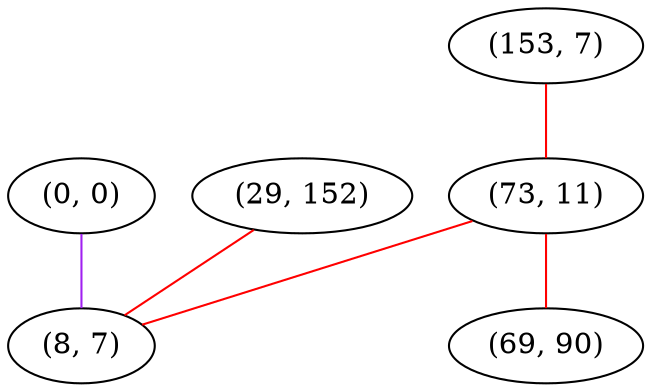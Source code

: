 graph "" {
"(0, 0)";
"(29, 152)";
"(153, 7)";
"(73, 11)";
"(69, 90)";
"(8, 7)";
"(0, 0)" -- "(8, 7)"  [color=purple, key=0, weight=4];
"(29, 152)" -- "(8, 7)"  [color=red, key=0, weight=1];
"(153, 7)" -- "(73, 11)"  [color=red, key=0, weight=1];
"(73, 11)" -- "(69, 90)"  [color=red, key=0, weight=1];
"(73, 11)" -- "(8, 7)"  [color=red, key=0, weight=1];
}
